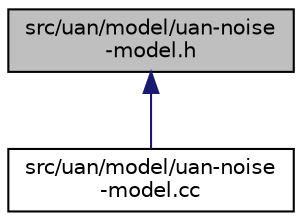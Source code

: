 digraph "src/uan/model/uan-noise-model.h"
{
 // LATEX_PDF_SIZE
  edge [fontname="Helvetica",fontsize="10",labelfontname="Helvetica",labelfontsize="10"];
  node [fontname="Helvetica",fontsize="10",shape=record];
  Node1 [label="src/uan/model/uan-noise\l-model.h",height=0.2,width=0.4,color="black", fillcolor="grey75", style="filled", fontcolor="black",tooltip=" "];
  Node1 -> Node2 [dir="back",color="midnightblue",fontsize="10",style="solid",fontname="Helvetica"];
  Node2 [label="src/uan/model/uan-noise\l-model.cc",height=0.2,width=0.4,color="black", fillcolor="white", style="filled",URL="$uan-noise-model_8cc.html",tooltip=" "];
}
